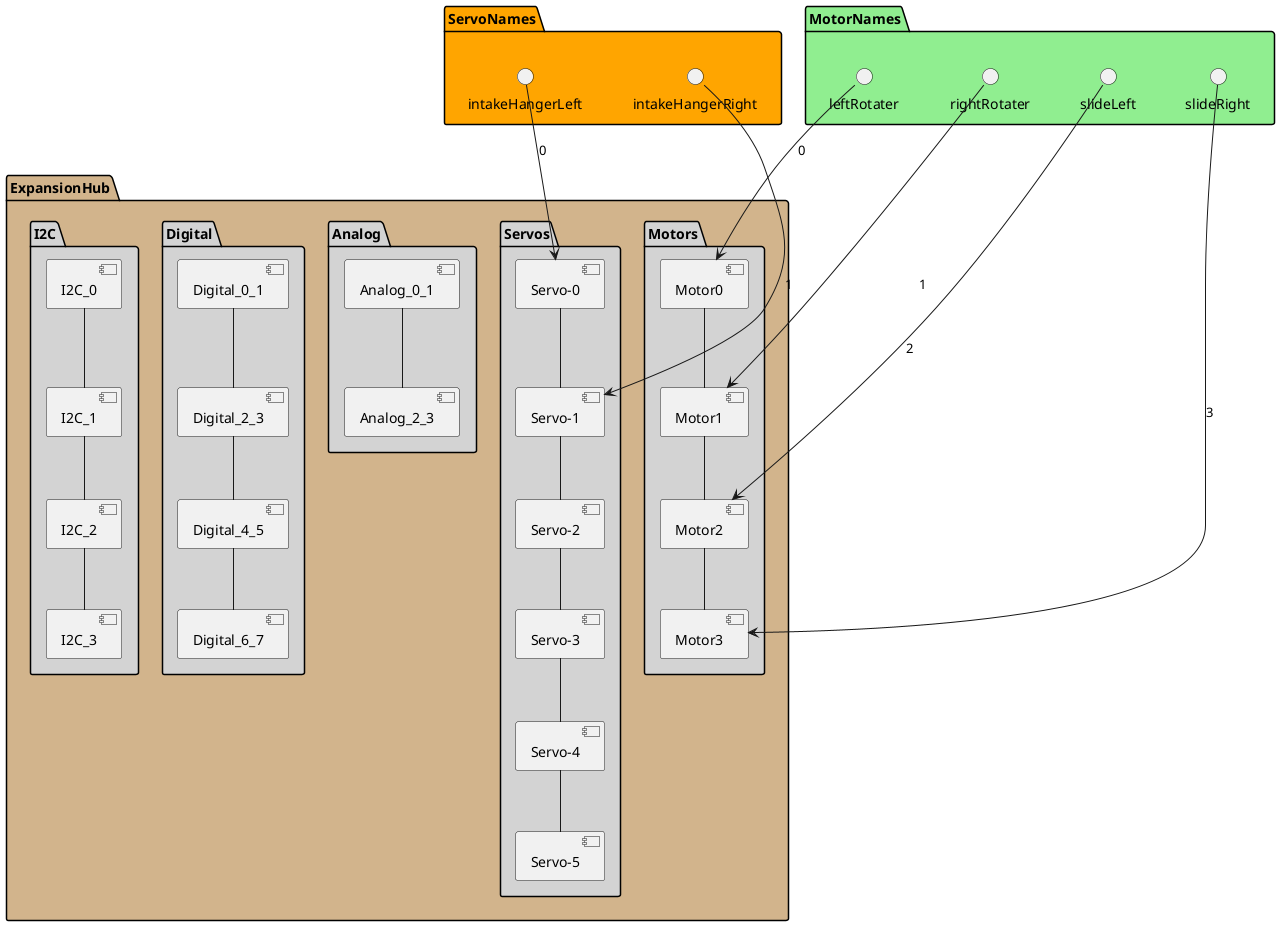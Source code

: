 @startuml


package ExpansionHub #Tan {
  package Motors #LightGrey {
    [Motor0] -- [Motor1]
    [Motor1] -- [Motor2]
    [Motor2] -- [Motor3]
  }

  package Servos #LightGrey {
   [Servo-0] -- [Servo-1]
   [Servo-1] -- [Servo-2]
   [Servo-2] -- [Servo-3]
   [Servo-3] -- [Servo-4]
   [Servo-4] -- [Servo-5]
  }

  package Analog #LightGrey {
   [Analog_0_1] -- [Analog_2_3]
  }

  package Digital #LightGrey {
   [Digital_0_1] -- [Digital_2_3]
   [Digital_2_3] -- [Digital_4_5]
   [Digital_4_5] -- [Digital_6_7]
  }

  package I2C #LightGrey {
   [I2C_0] -- [I2C_1]
   [I2C_1] -- [I2C_2]
   [I2C_2] -- [I2C_3]

  }
}

package ServoNames #Orange {
  () "intakeHangerLeft" --> [Servo-0] : 0
  () "intakeHangerRight" --> [Servo-1] : 1
}
package MotorNames #LightGreen {
  () "leftRotater" --> [Motor0] : 0
  () "rightRotater" --> [Motor1] : 1
  () "slideLeft" --> [Motor2] : 2
  () "slideRight" --> [Motor3] : 3
}


@enduml